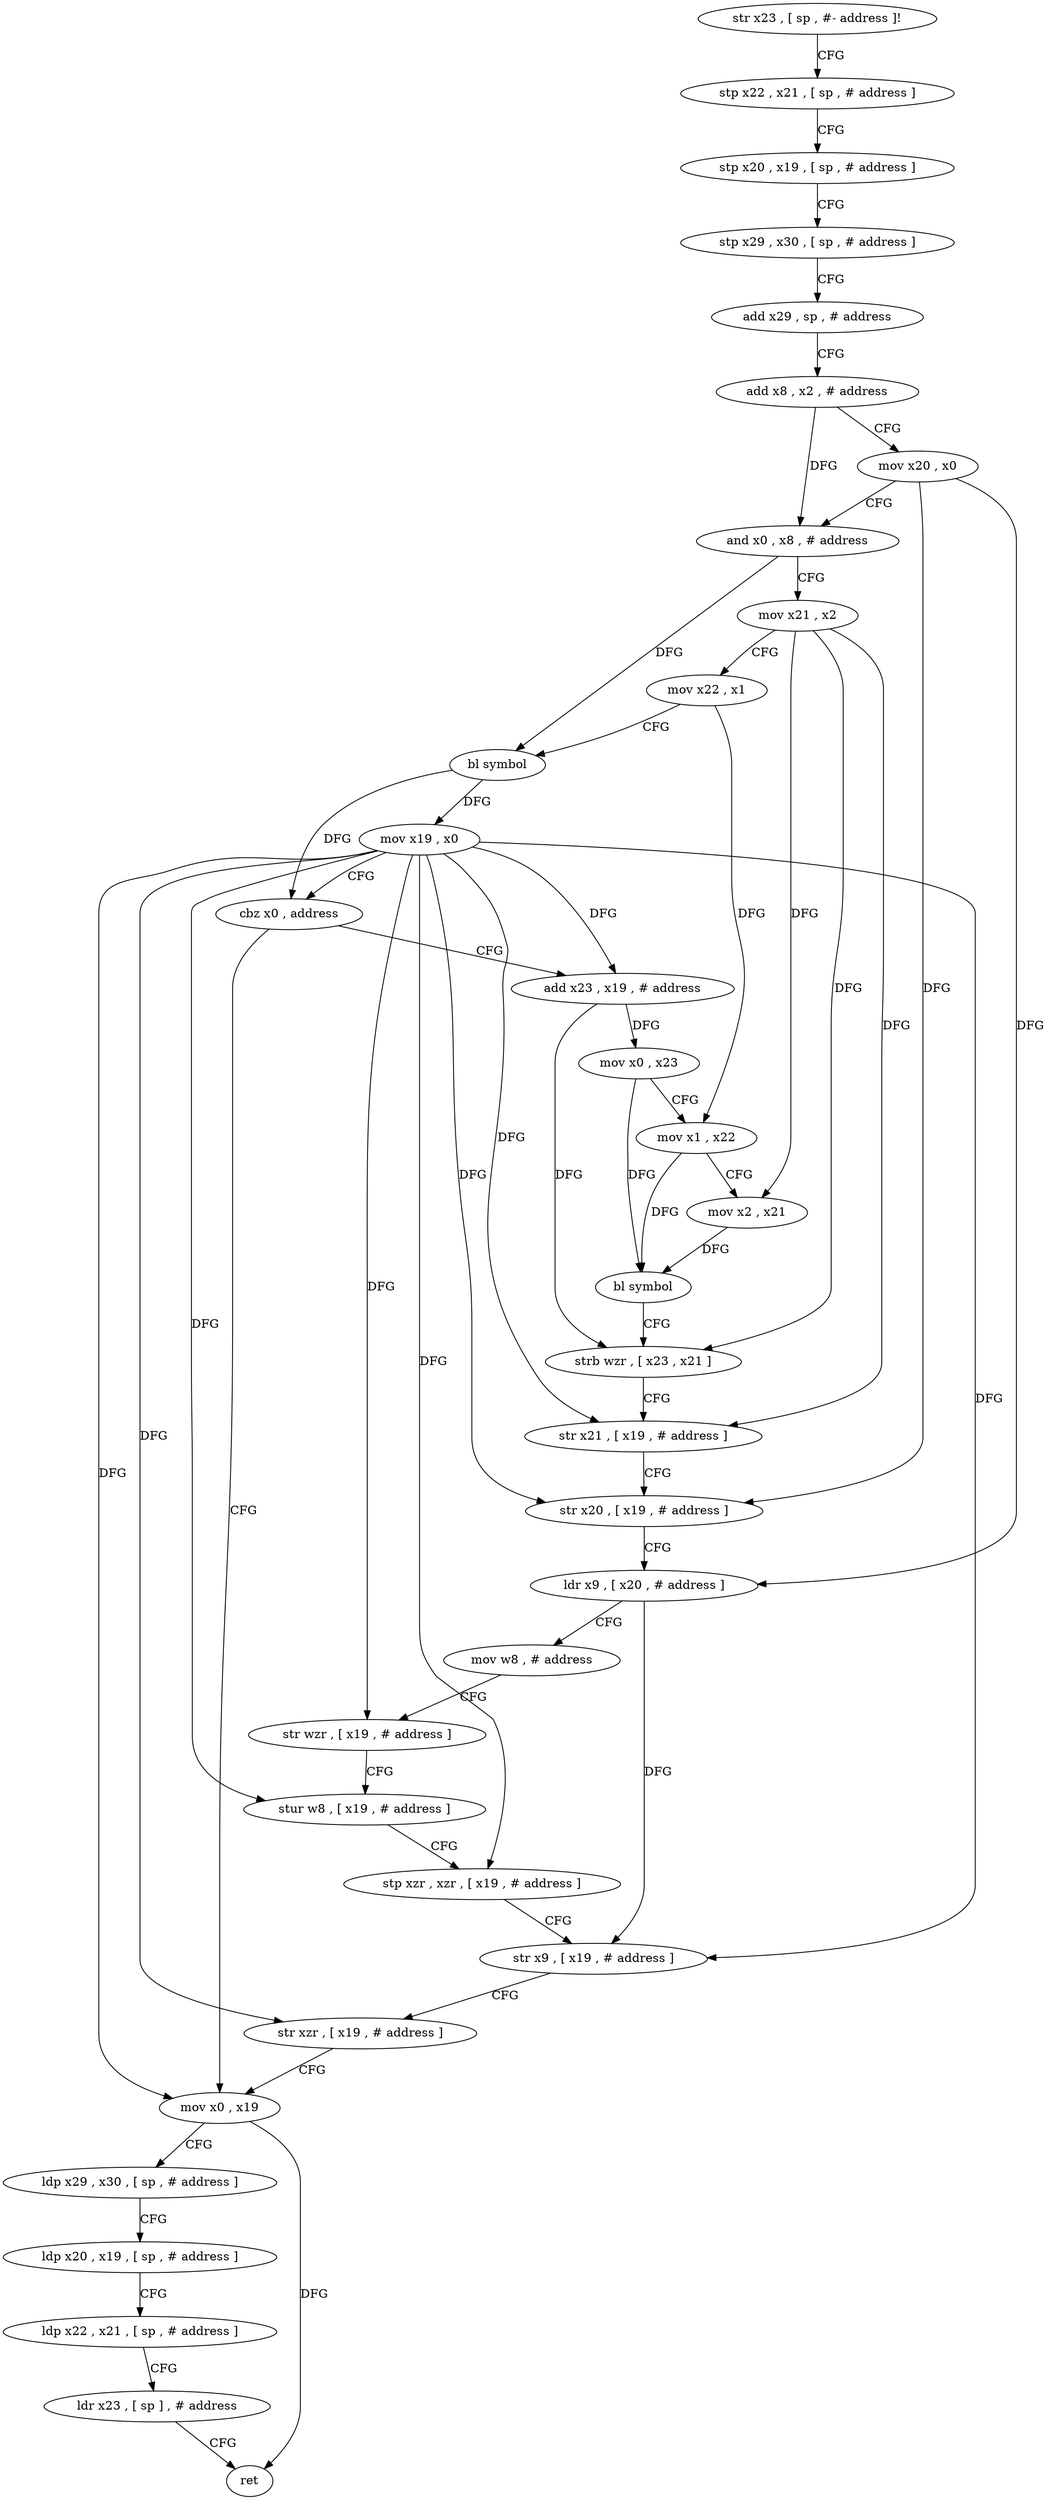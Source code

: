 digraph "func" {
"4209492" [label = "str x23 , [ sp , #- address ]!" ]
"4209496" [label = "stp x22 , x21 , [ sp , # address ]" ]
"4209500" [label = "stp x20 , x19 , [ sp , # address ]" ]
"4209504" [label = "stp x29 , x30 , [ sp , # address ]" ]
"4209508" [label = "add x29 , sp , # address" ]
"4209512" [label = "add x8 , x2 , # address" ]
"4209516" [label = "mov x20 , x0" ]
"4209520" [label = "and x0 , x8 , # address" ]
"4209524" [label = "mov x21 , x2" ]
"4209528" [label = "mov x22 , x1" ]
"4209532" [label = "bl symbol" ]
"4209536" [label = "mov x19 , x0" ]
"4209540" [label = "cbz x0 , address" ]
"4209604" [label = "mov x0 , x19" ]
"4209544" [label = "add x23 , x19 , # address" ]
"4209608" [label = "ldp x29 , x30 , [ sp , # address ]" ]
"4209612" [label = "ldp x20 , x19 , [ sp , # address ]" ]
"4209616" [label = "ldp x22 , x21 , [ sp , # address ]" ]
"4209620" [label = "ldr x23 , [ sp ] , # address" ]
"4209624" [label = "ret" ]
"4209548" [label = "mov x0 , x23" ]
"4209552" [label = "mov x1 , x22" ]
"4209556" [label = "mov x2 , x21" ]
"4209560" [label = "bl symbol" ]
"4209564" [label = "strb wzr , [ x23 , x21 ]" ]
"4209568" [label = "str x21 , [ x19 , # address ]" ]
"4209572" [label = "str x20 , [ x19 , # address ]" ]
"4209576" [label = "ldr x9 , [ x20 , # address ]" ]
"4209580" [label = "mov w8 , # address" ]
"4209584" [label = "str wzr , [ x19 , # address ]" ]
"4209588" [label = "stur w8 , [ x19 , # address ]" ]
"4209592" [label = "stp xzr , xzr , [ x19 , # address ]" ]
"4209596" [label = "str x9 , [ x19 , # address ]" ]
"4209600" [label = "str xzr , [ x19 , # address ]" ]
"4209492" -> "4209496" [ label = "CFG" ]
"4209496" -> "4209500" [ label = "CFG" ]
"4209500" -> "4209504" [ label = "CFG" ]
"4209504" -> "4209508" [ label = "CFG" ]
"4209508" -> "4209512" [ label = "CFG" ]
"4209512" -> "4209516" [ label = "CFG" ]
"4209512" -> "4209520" [ label = "DFG" ]
"4209516" -> "4209520" [ label = "CFG" ]
"4209516" -> "4209572" [ label = "DFG" ]
"4209516" -> "4209576" [ label = "DFG" ]
"4209520" -> "4209524" [ label = "CFG" ]
"4209520" -> "4209532" [ label = "DFG" ]
"4209524" -> "4209528" [ label = "CFG" ]
"4209524" -> "4209556" [ label = "DFG" ]
"4209524" -> "4209564" [ label = "DFG" ]
"4209524" -> "4209568" [ label = "DFG" ]
"4209528" -> "4209532" [ label = "CFG" ]
"4209528" -> "4209552" [ label = "DFG" ]
"4209532" -> "4209536" [ label = "DFG" ]
"4209532" -> "4209540" [ label = "DFG" ]
"4209536" -> "4209540" [ label = "CFG" ]
"4209536" -> "4209604" [ label = "DFG" ]
"4209536" -> "4209544" [ label = "DFG" ]
"4209536" -> "4209568" [ label = "DFG" ]
"4209536" -> "4209572" [ label = "DFG" ]
"4209536" -> "4209584" [ label = "DFG" ]
"4209536" -> "4209588" [ label = "DFG" ]
"4209536" -> "4209592" [ label = "DFG" ]
"4209536" -> "4209596" [ label = "DFG" ]
"4209536" -> "4209600" [ label = "DFG" ]
"4209540" -> "4209604" [ label = "CFG" ]
"4209540" -> "4209544" [ label = "CFG" ]
"4209604" -> "4209608" [ label = "CFG" ]
"4209604" -> "4209624" [ label = "DFG" ]
"4209544" -> "4209548" [ label = "DFG" ]
"4209544" -> "4209564" [ label = "DFG" ]
"4209608" -> "4209612" [ label = "CFG" ]
"4209612" -> "4209616" [ label = "CFG" ]
"4209616" -> "4209620" [ label = "CFG" ]
"4209620" -> "4209624" [ label = "CFG" ]
"4209548" -> "4209552" [ label = "CFG" ]
"4209548" -> "4209560" [ label = "DFG" ]
"4209552" -> "4209556" [ label = "CFG" ]
"4209552" -> "4209560" [ label = "DFG" ]
"4209556" -> "4209560" [ label = "DFG" ]
"4209560" -> "4209564" [ label = "CFG" ]
"4209564" -> "4209568" [ label = "CFG" ]
"4209568" -> "4209572" [ label = "CFG" ]
"4209572" -> "4209576" [ label = "CFG" ]
"4209576" -> "4209580" [ label = "CFG" ]
"4209576" -> "4209596" [ label = "DFG" ]
"4209580" -> "4209584" [ label = "CFG" ]
"4209584" -> "4209588" [ label = "CFG" ]
"4209588" -> "4209592" [ label = "CFG" ]
"4209592" -> "4209596" [ label = "CFG" ]
"4209596" -> "4209600" [ label = "CFG" ]
"4209600" -> "4209604" [ label = "CFG" ]
}
